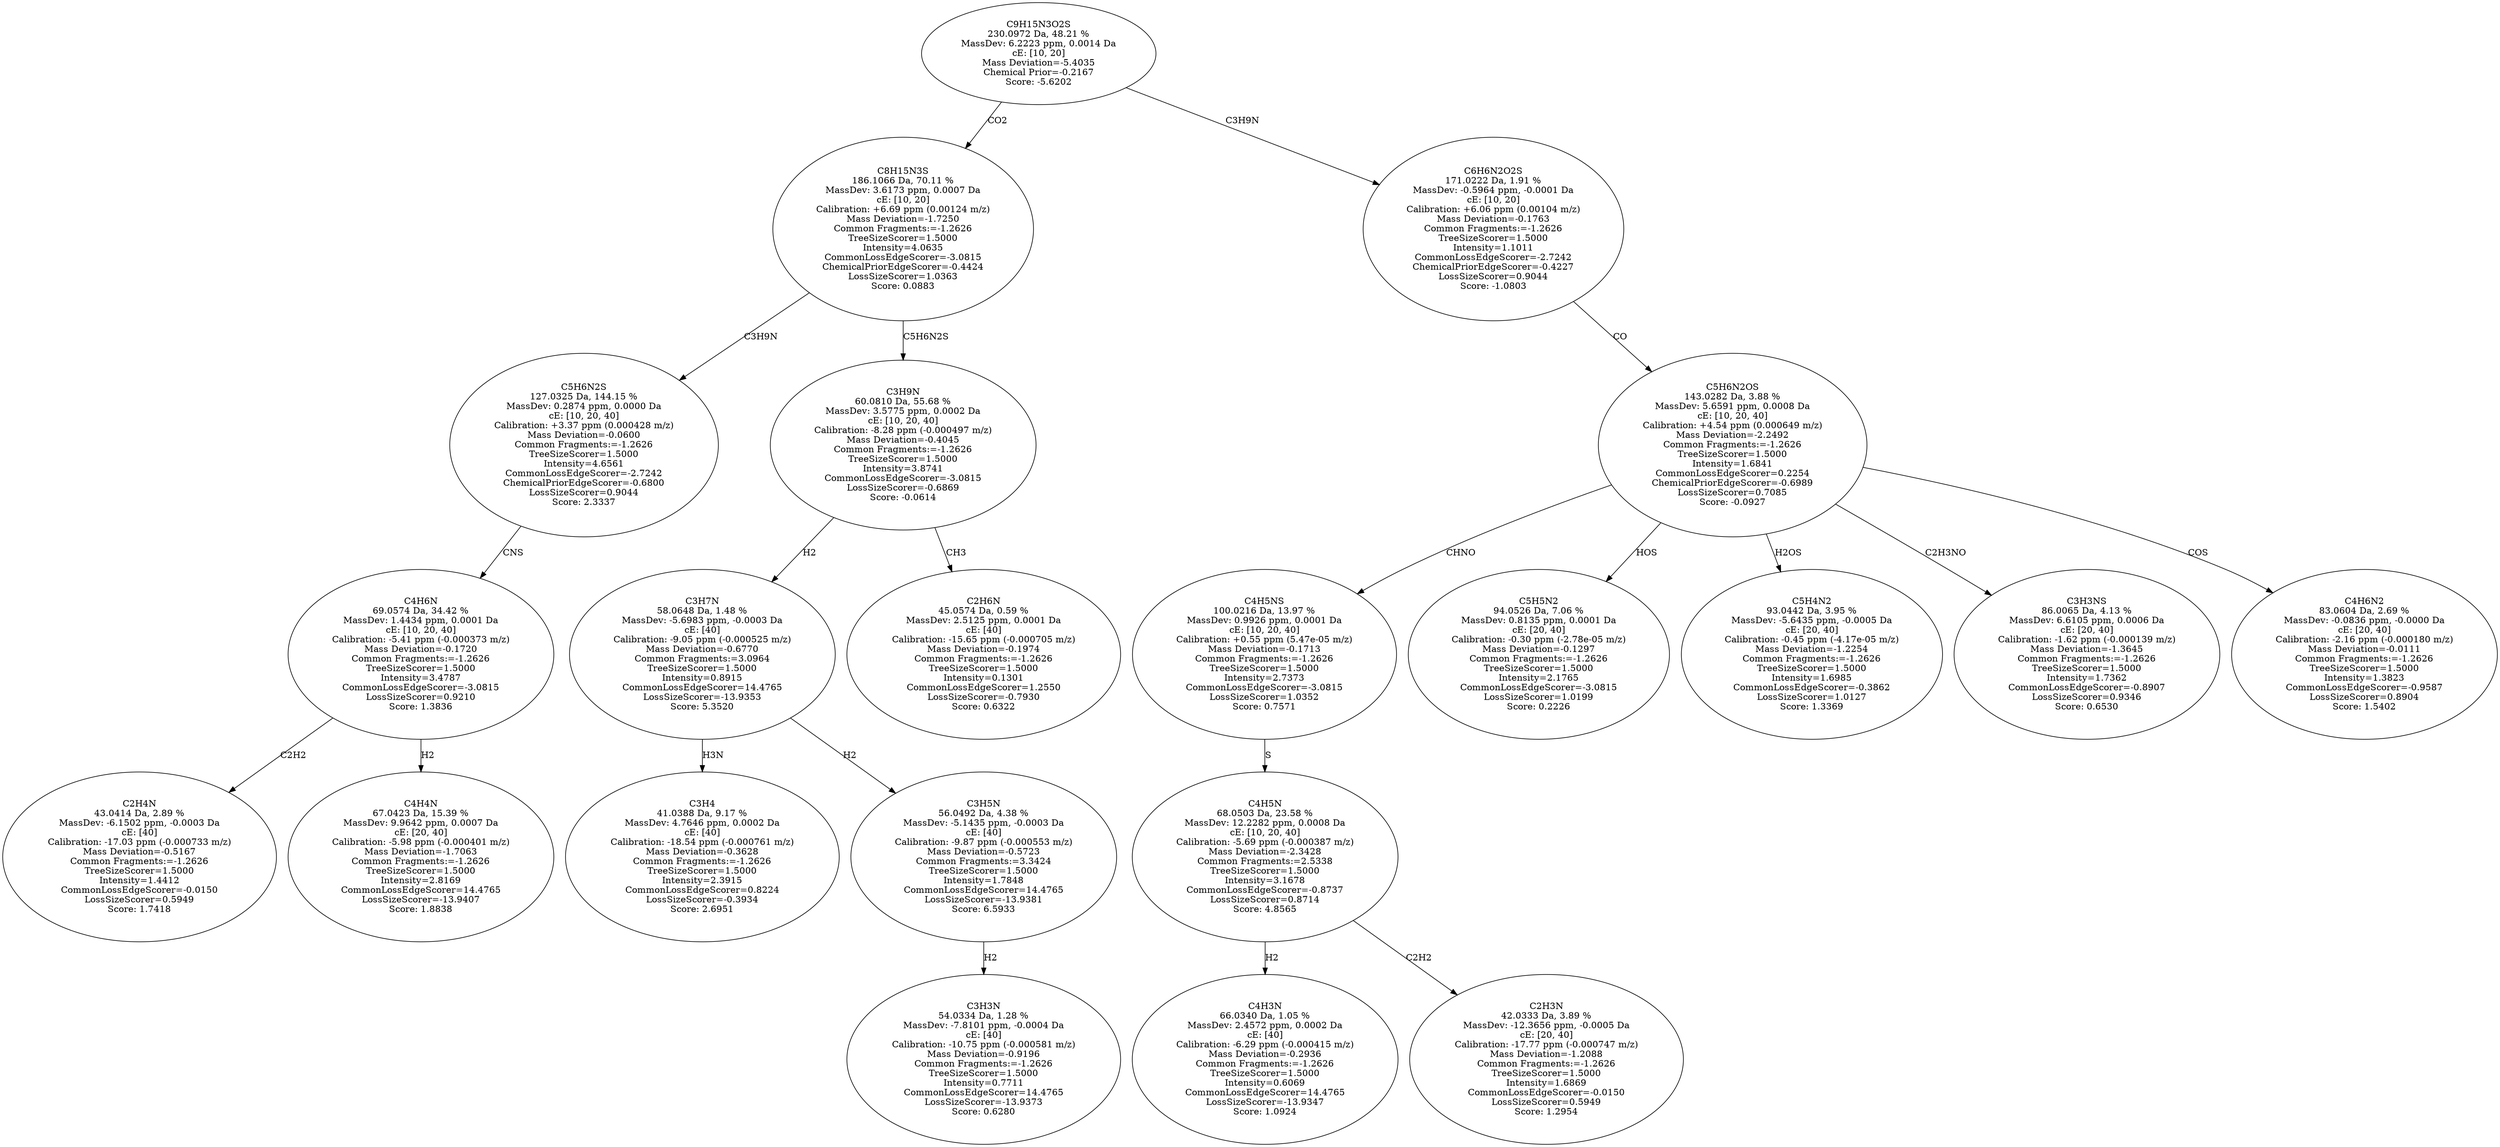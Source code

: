 strict digraph {
v1 [label="C2H4N\n43.0414 Da, 2.89 %\nMassDev: -6.1502 ppm, -0.0003 Da\ncE: [40]\nCalibration: -17.03 ppm (-0.000733 m/z)\nMass Deviation=-0.5167\nCommon Fragments:=-1.2626\nTreeSizeScorer=1.5000\nIntensity=1.4412\nCommonLossEdgeScorer=-0.0150\nLossSizeScorer=0.5949\nScore: 1.7418"];
v2 [label="C4H4N\n67.0423 Da, 15.39 %\nMassDev: 9.9642 ppm, 0.0007 Da\ncE: [20, 40]\nCalibration: -5.98 ppm (-0.000401 m/z)\nMass Deviation=-1.7063\nCommon Fragments:=-1.2626\nTreeSizeScorer=1.5000\nIntensity=2.8169\nCommonLossEdgeScorer=14.4765\nLossSizeScorer=-13.9407\nScore: 1.8838"];
v3 [label="C4H6N\n69.0574 Da, 34.42 %\nMassDev: 1.4434 ppm, 0.0001 Da\ncE: [10, 20, 40]\nCalibration: -5.41 ppm (-0.000373 m/z)\nMass Deviation=-0.1720\nCommon Fragments:=-1.2626\nTreeSizeScorer=1.5000\nIntensity=3.4787\nCommonLossEdgeScorer=-3.0815\nLossSizeScorer=0.9210\nScore: 1.3836"];
v4 [label="C5H6N2S\n127.0325 Da, 144.15 %\nMassDev: 0.2874 ppm, 0.0000 Da\ncE: [10, 20, 40]\nCalibration: +3.37 ppm (0.000428 m/z)\nMass Deviation=-0.0600\nCommon Fragments:=-1.2626\nTreeSizeScorer=1.5000\nIntensity=4.6561\nCommonLossEdgeScorer=-2.7242\nChemicalPriorEdgeScorer=-0.6800\nLossSizeScorer=0.9044\nScore: 2.3337"];
v5 [label="C3H4\n41.0388 Da, 9.17 %\nMassDev: 4.7646 ppm, 0.0002 Da\ncE: [40]\nCalibration: -18.54 ppm (-0.000761 m/z)\nMass Deviation=-0.3628\nCommon Fragments:=-1.2626\nTreeSizeScorer=1.5000\nIntensity=2.3915\nCommonLossEdgeScorer=0.8224\nLossSizeScorer=-0.3934\nScore: 2.6951"];
v6 [label="C3H3N\n54.0334 Da, 1.28 %\nMassDev: -7.8101 ppm, -0.0004 Da\ncE: [40]\nCalibration: -10.75 ppm (-0.000581 m/z)\nMass Deviation=-0.9196\nCommon Fragments:=-1.2626\nTreeSizeScorer=1.5000\nIntensity=0.7711\nCommonLossEdgeScorer=14.4765\nLossSizeScorer=-13.9373\nScore: 0.6280"];
v7 [label="C3H5N\n56.0492 Da, 4.38 %\nMassDev: -5.1435 ppm, -0.0003 Da\ncE: [40]\nCalibration: -9.87 ppm (-0.000553 m/z)\nMass Deviation=-0.5723\nCommon Fragments:=3.3424\nTreeSizeScorer=1.5000\nIntensity=1.7848\nCommonLossEdgeScorer=14.4765\nLossSizeScorer=-13.9381\nScore: 6.5933"];
v8 [label="C3H7N\n58.0648 Da, 1.48 %\nMassDev: -5.6983 ppm, -0.0003 Da\ncE: [40]\nCalibration: -9.05 ppm (-0.000525 m/z)\nMass Deviation=-0.6770\nCommon Fragments:=3.0964\nTreeSizeScorer=1.5000\nIntensity=0.8915\nCommonLossEdgeScorer=14.4765\nLossSizeScorer=-13.9353\nScore: 5.3520"];
v9 [label="C2H6N\n45.0574 Da, 0.59 %\nMassDev: 2.5125 ppm, 0.0001 Da\ncE: [40]\nCalibration: -15.65 ppm (-0.000705 m/z)\nMass Deviation=-0.1974\nCommon Fragments:=-1.2626\nTreeSizeScorer=1.5000\nIntensity=0.1301\nCommonLossEdgeScorer=1.2550\nLossSizeScorer=-0.7930\nScore: 0.6322"];
v10 [label="C3H9N\n60.0810 Da, 55.68 %\nMassDev: 3.5775 ppm, 0.0002 Da\ncE: [10, 20, 40]\nCalibration: -8.28 ppm (-0.000497 m/z)\nMass Deviation=-0.4045\nCommon Fragments:=-1.2626\nTreeSizeScorer=1.5000\nIntensity=3.8741\nCommonLossEdgeScorer=-3.0815\nLossSizeScorer=-0.6869\nScore: -0.0614"];
v11 [label="C8H15N3S\n186.1066 Da, 70.11 %\nMassDev: 3.6173 ppm, 0.0007 Da\ncE: [10, 20]\nCalibration: +6.69 ppm (0.00124 m/z)\nMass Deviation=-1.7250\nCommon Fragments:=-1.2626\nTreeSizeScorer=1.5000\nIntensity=4.0635\nCommonLossEdgeScorer=-3.0815\nChemicalPriorEdgeScorer=-0.4424\nLossSizeScorer=1.0363\nScore: 0.0883"];
v12 [label="C4H3N\n66.0340 Da, 1.05 %\nMassDev: 2.4572 ppm, 0.0002 Da\ncE: [40]\nCalibration: -6.29 ppm (-0.000415 m/z)\nMass Deviation=-0.2936\nCommon Fragments:=-1.2626\nTreeSizeScorer=1.5000\nIntensity=0.6069\nCommonLossEdgeScorer=14.4765\nLossSizeScorer=-13.9347\nScore: 1.0924"];
v13 [label="C2H3N\n42.0333 Da, 3.89 %\nMassDev: -12.3656 ppm, -0.0005 Da\ncE: [20, 40]\nCalibration: -17.77 ppm (-0.000747 m/z)\nMass Deviation=-1.2088\nCommon Fragments:=-1.2626\nTreeSizeScorer=1.5000\nIntensity=1.6869\nCommonLossEdgeScorer=-0.0150\nLossSizeScorer=0.5949\nScore: 1.2954"];
v14 [label="C4H5N\n68.0503 Da, 23.58 %\nMassDev: 12.2282 ppm, 0.0008 Da\ncE: [10, 20, 40]\nCalibration: -5.69 ppm (-0.000387 m/z)\nMass Deviation=-2.3428\nCommon Fragments:=2.5338\nTreeSizeScorer=1.5000\nIntensity=3.1678\nCommonLossEdgeScorer=-0.8737\nLossSizeScorer=0.8714\nScore: 4.8565"];
v15 [label="C4H5NS\n100.0216 Da, 13.97 %\nMassDev: 0.9926 ppm, 0.0001 Da\ncE: [10, 20, 40]\nCalibration: +0.55 ppm (5.47e-05 m/z)\nMass Deviation=-0.1713\nCommon Fragments:=-1.2626\nTreeSizeScorer=1.5000\nIntensity=2.7373\nCommonLossEdgeScorer=-3.0815\nLossSizeScorer=1.0352\nScore: 0.7571"];
v16 [label="C5H5N2\n94.0526 Da, 7.06 %\nMassDev: 0.8135 ppm, 0.0001 Da\ncE: [20, 40]\nCalibration: -0.30 ppm (-2.78e-05 m/z)\nMass Deviation=-0.1297\nCommon Fragments:=-1.2626\nTreeSizeScorer=1.5000\nIntensity=2.1765\nCommonLossEdgeScorer=-3.0815\nLossSizeScorer=1.0199\nScore: 0.2226"];
v17 [label="C5H4N2\n93.0442 Da, 3.95 %\nMassDev: -5.6435 ppm, -0.0005 Da\ncE: [20, 40]\nCalibration: -0.45 ppm (-4.17e-05 m/z)\nMass Deviation=-1.2254\nCommon Fragments:=-1.2626\nTreeSizeScorer=1.5000\nIntensity=1.6985\nCommonLossEdgeScorer=-0.3862\nLossSizeScorer=1.0127\nScore: 1.3369"];
v18 [label="C3H3NS\n86.0065 Da, 4.13 %\nMassDev: 6.6105 ppm, 0.0006 Da\ncE: [20, 40]\nCalibration: -1.62 ppm (-0.000139 m/z)\nMass Deviation=-1.3645\nCommon Fragments:=-1.2626\nTreeSizeScorer=1.5000\nIntensity=1.7362\nCommonLossEdgeScorer=-0.8907\nLossSizeScorer=0.9346\nScore: 0.6530"];
v19 [label="C4H6N2\n83.0604 Da, 2.69 %\nMassDev: -0.0836 ppm, -0.0000 Da\ncE: [20, 40]\nCalibration: -2.16 ppm (-0.000180 m/z)\nMass Deviation=-0.0111\nCommon Fragments:=-1.2626\nTreeSizeScorer=1.5000\nIntensity=1.3823\nCommonLossEdgeScorer=-0.9587\nLossSizeScorer=0.8904\nScore: 1.5402"];
v20 [label="C5H6N2OS\n143.0282 Da, 3.88 %\nMassDev: 5.6591 ppm, 0.0008 Da\ncE: [10, 20, 40]\nCalibration: +4.54 ppm (0.000649 m/z)\nMass Deviation=-2.2492\nCommon Fragments:=-1.2626\nTreeSizeScorer=1.5000\nIntensity=1.6841\nCommonLossEdgeScorer=0.2254\nChemicalPriorEdgeScorer=-0.6989\nLossSizeScorer=0.7085\nScore: -0.0927"];
v21 [label="C6H6N2O2S\n171.0222 Da, 1.91 %\nMassDev: -0.5964 ppm, -0.0001 Da\ncE: [10, 20]\nCalibration: +6.06 ppm (0.00104 m/z)\nMass Deviation=-0.1763\nCommon Fragments:=-1.2626\nTreeSizeScorer=1.5000\nIntensity=1.1011\nCommonLossEdgeScorer=-2.7242\nChemicalPriorEdgeScorer=-0.4227\nLossSizeScorer=0.9044\nScore: -1.0803"];
v22 [label="C9H15N3O2S\n230.0972 Da, 48.21 %\nMassDev: 6.2223 ppm, 0.0014 Da\ncE: [10, 20]\nMass Deviation=-5.4035\nChemical Prior=-0.2167\nScore: -5.6202"];
v3 -> v1 [label="C2H2"];
v3 -> v2 [label="H2"];
v4 -> v3 [label="CNS"];
v11 -> v4 [label="C3H9N"];
v8 -> v5 [label="H3N"];
v7 -> v6 [label="H2"];
v8 -> v7 [label="H2"];
v10 -> v8 [label="H2"];
v10 -> v9 [label="CH3"];
v11 -> v10 [label="C5H6N2S"];
v22 -> v11 [label="CO2"];
v14 -> v12 [label="H2"];
v14 -> v13 [label="C2H2"];
v15 -> v14 [label="S"];
v20 -> v15 [label="CHNO"];
v20 -> v16 [label="HOS"];
v20 -> v17 [label="H2OS"];
v20 -> v18 [label="C2H3NO"];
v20 -> v19 [label="COS"];
v21 -> v20 [label="CO"];
v22 -> v21 [label="C3H9N"];
}
